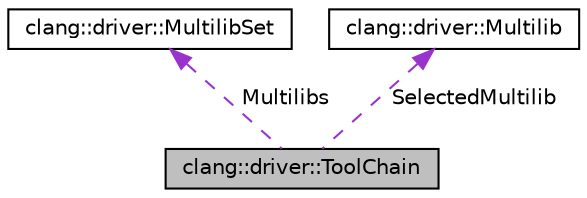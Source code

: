 digraph "clang::driver::ToolChain"
{
 // LATEX_PDF_SIZE
  bgcolor="transparent";
  edge [fontname="Helvetica",fontsize="10",labelfontname="Helvetica",labelfontsize="10"];
  node [fontname="Helvetica",fontsize="10",shape=record];
  Node1 [label="clang::driver::ToolChain",height=0.2,width=0.4,color="black", fillcolor="grey75", style="filled", fontcolor="black",tooltip="ToolChain - Access to tools for a single platform."];
  Node2 -> Node1 [dir="back",color="darkorchid3",fontsize="10",style="dashed",label=" Multilibs" ,fontname="Helvetica"];
  Node2 [label="clang::driver::MultilibSet",height=0.2,width=0.4,color="black",URL="$classclang_1_1driver_1_1MultilibSet.html",tooltip=" "];
  Node3 -> Node1 [dir="back",color="darkorchid3",fontsize="10",style="dashed",label=" SelectedMultilib" ,fontname="Helvetica"];
  Node3 [label="clang::driver::Multilib",height=0.2,width=0.4,color="black",URL="$classclang_1_1driver_1_1Multilib.html",tooltip="This corresponds to a single GCC Multilib, or a segment of one controlled by a command line flag."];
}
